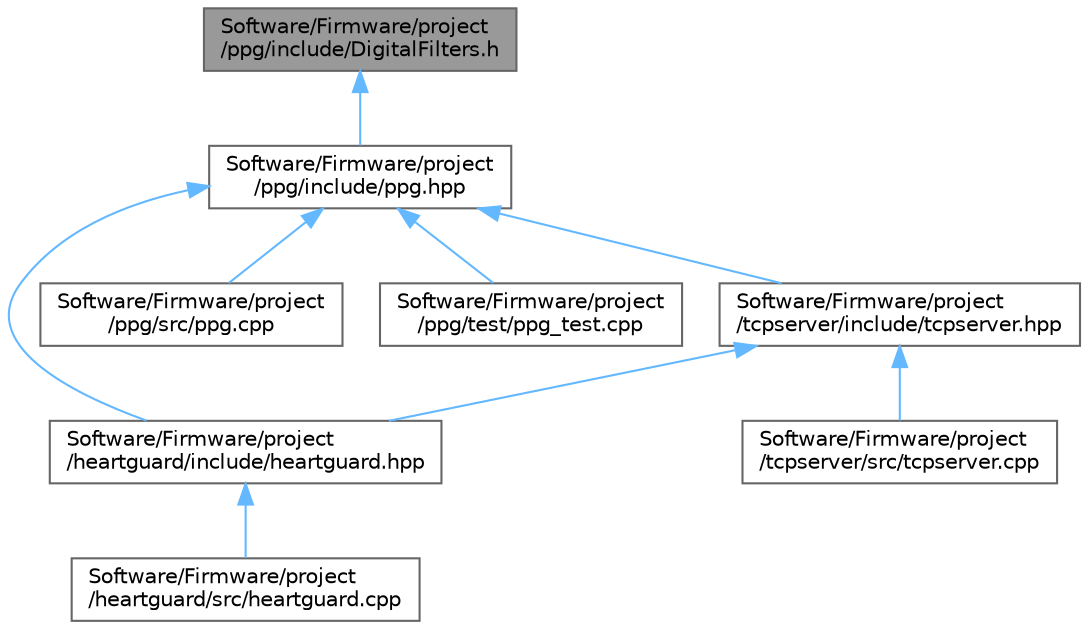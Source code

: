 digraph "Software/Firmware/project/ppg/include/DigitalFilters.h"
{
 // LATEX_PDF_SIZE
  bgcolor="transparent";
  edge [fontname=Helvetica,fontsize=10,labelfontname=Helvetica,labelfontsize=10];
  node [fontname=Helvetica,fontsize=10,shape=box,height=0.2,width=0.4];
  Node1 [id="Node000001",label="Software/Firmware/project\l/ppg/include/DigitalFilters.h",height=0.2,width=0.4,color="gray40", fillcolor="grey60", style="filled", fontcolor="black",tooltip=" "];
  Node1 -> Node2 [id="edge1_Node000001_Node000002",dir="back",color="steelblue1",style="solid",tooltip=" "];
  Node2 [id="Node000002",label="Software/Firmware/project\l/ppg/include/ppg.hpp",height=0.2,width=0.4,color="grey40", fillcolor="white", style="filled",URL="$ppg_8hpp.html",tooltip=" "];
  Node2 -> Node3 [id="edge2_Node000002_Node000003",dir="back",color="steelblue1",style="solid",tooltip=" "];
  Node3 [id="Node000003",label="Software/Firmware/project\l/heartguard/include/heartguard.hpp",height=0.2,width=0.4,color="grey40", fillcolor="white", style="filled",URL="$heartguard_8hpp.html",tooltip=" "];
  Node3 -> Node4 [id="edge3_Node000003_Node000004",dir="back",color="steelblue1",style="solid",tooltip=" "];
  Node4 [id="Node000004",label="Software/Firmware/project\l/heartguard/src/heartguard.cpp",height=0.2,width=0.4,color="grey40", fillcolor="white", style="filled",URL="$heartguard_8cpp.html",tooltip=" "];
  Node2 -> Node5 [id="edge4_Node000002_Node000005",dir="back",color="steelblue1",style="solid",tooltip=" "];
  Node5 [id="Node000005",label="Software/Firmware/project\l/ppg/src/ppg.cpp",height=0.2,width=0.4,color="grey40", fillcolor="white", style="filled",URL="$ppg_8cpp.html",tooltip=" "];
  Node2 -> Node6 [id="edge5_Node000002_Node000006",dir="back",color="steelblue1",style="solid",tooltip=" "];
  Node6 [id="Node000006",label="Software/Firmware/project\l/ppg/test/ppg_test.cpp",height=0.2,width=0.4,color="grey40", fillcolor="white", style="filled",URL="$ppg__test_8cpp.html",tooltip="Test file for the ppg class."];
  Node2 -> Node7 [id="edge6_Node000002_Node000007",dir="back",color="steelblue1",style="solid",tooltip=" "];
  Node7 [id="Node000007",label="Software/Firmware/project\l/tcpserver/include/tcpserver.hpp",height=0.2,width=0.4,color="grey40", fillcolor="white", style="filled",URL="$tcpserver_8hpp.html",tooltip=" "];
  Node7 -> Node3 [id="edge7_Node000007_Node000003",dir="back",color="steelblue1",style="solid",tooltip=" "];
  Node7 -> Node8 [id="edge8_Node000007_Node000008",dir="back",color="steelblue1",style="solid",tooltip=" "];
  Node8 [id="Node000008",label="Software/Firmware/project\l/tcpserver/src/tcpserver.cpp",height=0.2,width=0.4,color="grey40", fillcolor="white", style="filled",URL="$tcpserver_8cpp.html",tooltip=" "];
}
